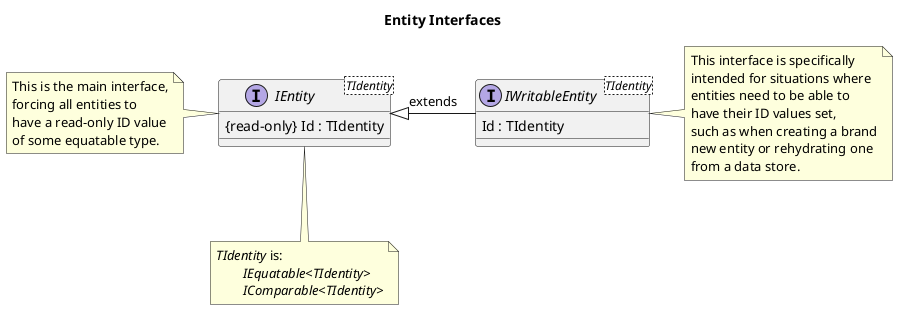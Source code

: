 @startuml Entities

title Entity Interfaces

interface IEntity<TIdentity> {
	{read-only} Id : TIdentity
}

interface IWritableEntity<TIdentity> {
	Id : TIdentity
}

note left of IEntity
	This is the main interface,
	forcing all entities to
	have a read-only ID value
	of some equatable type.
end note

note right of IWritableEntity
	This interface is specifically
	intended for situations where
	entities need to be able to
	have their ID values set,
	such as when creating a brand
	new entity or rehydrating one
	from a data store.
end note

note bottom of IEntity
	<i>TIdentity</i> is:
		<i>IEquatable<TIdentity></i>
		<i>IComparable<TIdentity></i>
end note

IEntity <|- IWritableEntity : extends

@enduml
